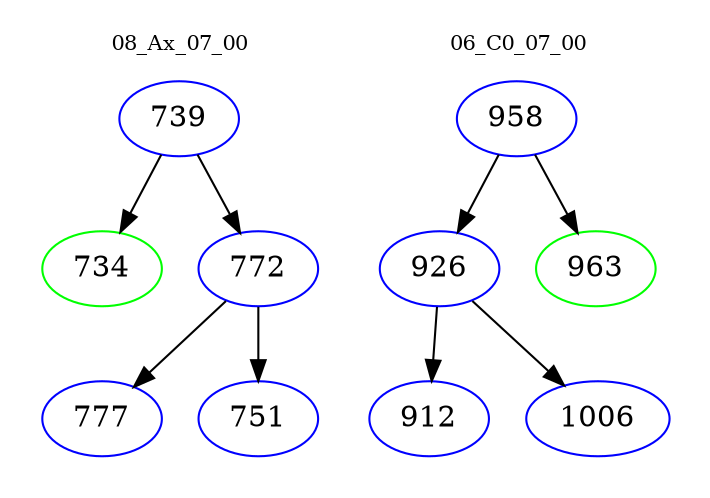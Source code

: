digraph{
subgraph cluster_0 {
color = white
label = "08_Ax_07_00";
fontsize=10;
T0_739 [label="739", color="blue"]
T0_739 -> T0_734 [color="black"]
T0_734 [label="734", color="green"]
T0_739 -> T0_772 [color="black"]
T0_772 [label="772", color="blue"]
T0_772 -> T0_777 [color="black"]
T0_777 [label="777", color="blue"]
T0_772 -> T0_751 [color="black"]
T0_751 [label="751", color="blue"]
}
subgraph cluster_1 {
color = white
label = "06_C0_07_00";
fontsize=10;
T1_958 [label="958", color="blue"]
T1_958 -> T1_926 [color="black"]
T1_926 [label="926", color="blue"]
T1_926 -> T1_912 [color="black"]
T1_912 [label="912", color="blue"]
T1_926 -> T1_1006 [color="black"]
T1_1006 [label="1006", color="blue"]
T1_958 -> T1_963 [color="black"]
T1_963 [label="963", color="green"]
}
}
